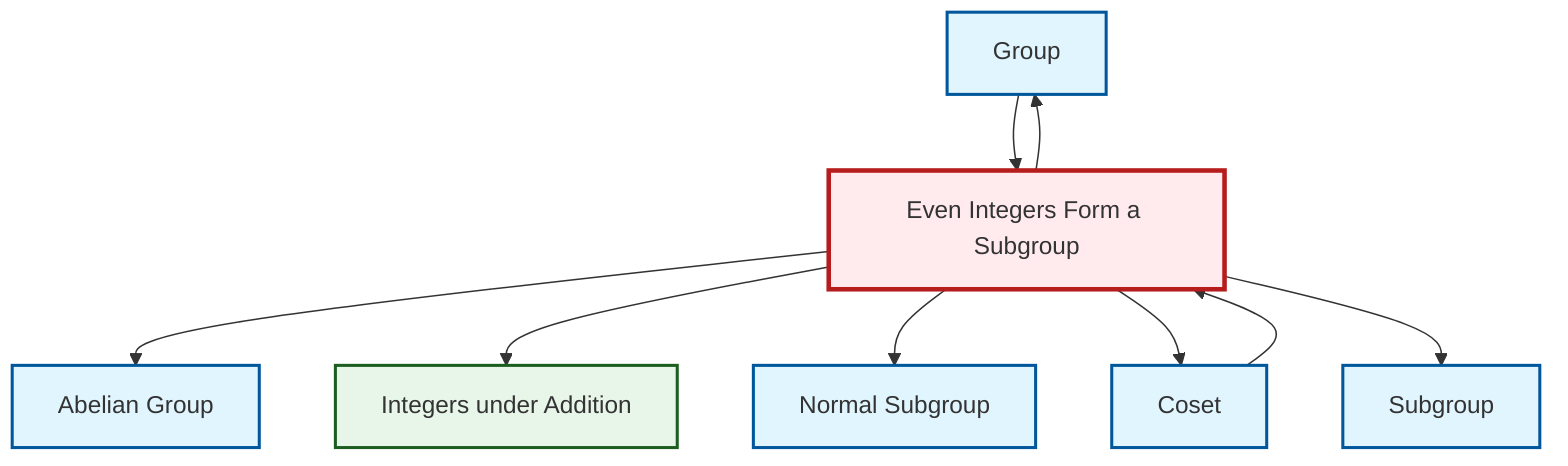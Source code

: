 graph TD
    classDef definition fill:#e1f5fe,stroke:#01579b,stroke-width:2px
    classDef theorem fill:#f3e5f5,stroke:#4a148c,stroke-width:2px
    classDef axiom fill:#fff3e0,stroke:#e65100,stroke-width:2px
    classDef example fill:#e8f5e9,stroke:#1b5e20,stroke-width:2px
    classDef current fill:#ffebee,stroke:#b71c1c,stroke-width:3px
    def-subgroup["Subgroup"]:::definition
    def-group["Group"]:::definition
    def-coset["Coset"]:::definition
    ex-integers-addition["Integers under Addition"]:::example
    def-normal-subgroup["Normal Subgroup"]:::definition
    ex-even-integers-subgroup["Even Integers Form a Subgroup"]:::example
    def-abelian-group["Abelian Group"]:::definition
    def-coset --> ex-even-integers-subgroup
    ex-even-integers-subgroup --> def-abelian-group
    ex-even-integers-subgroup --> ex-integers-addition
    def-group --> ex-even-integers-subgroup
    ex-even-integers-subgroup --> def-normal-subgroup
    ex-even-integers-subgroup --> def-coset
    ex-even-integers-subgroup --> def-group
    ex-even-integers-subgroup --> def-subgroup
    class ex-even-integers-subgroup current